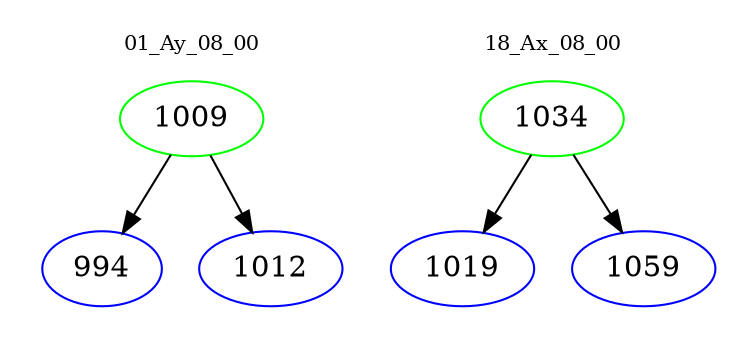 digraph{
subgraph cluster_0 {
color = white
label = "01_Ay_08_00";
fontsize=10;
T0_1009 [label="1009", color="green"]
T0_1009 -> T0_994 [color="black"]
T0_994 [label="994", color="blue"]
T0_1009 -> T0_1012 [color="black"]
T0_1012 [label="1012", color="blue"]
}
subgraph cluster_1 {
color = white
label = "18_Ax_08_00";
fontsize=10;
T1_1034 [label="1034", color="green"]
T1_1034 -> T1_1019 [color="black"]
T1_1019 [label="1019", color="blue"]
T1_1034 -> T1_1059 [color="black"]
T1_1059 [label="1059", color="blue"]
}
}
